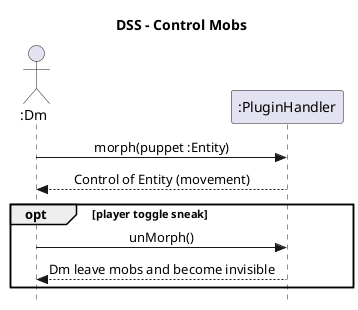 @startuml
skinparam style strictuml
skinparam defaultfontname Verdana
skinparam sequence {
    MessageAlign center
}
title DSS - Control Mobs
actor ":Dm" as dm
participant ":PluginHandler" as plugin

dm -> plugin : morph(puppet :Entity)

return Control of Entity (movement)

opt player toggle sneak
dm -> plugin : unMorph()
return Dm leave mobs and become invisible
end opt


@enduml